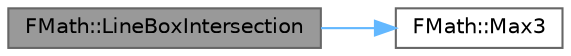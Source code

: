 digraph "FMath::LineBoxIntersection"
{
 // INTERACTIVE_SVG=YES
 // LATEX_PDF_SIZE
  bgcolor="transparent";
  edge [fontname=Helvetica,fontsize=10,labelfontname=Helvetica,labelfontsize=10];
  node [fontname=Helvetica,fontsize=10,shape=box,height=0.2,width=0.4];
  rankdir="LR";
  Node1 [id="Node000001",label="FMath::LineBoxIntersection",height=0.2,width=0.4,color="gray40", fillcolor="grey60", style="filled", fontcolor="black",tooltip="Determines whether a line intersects a box."];
  Node1 -> Node2 [id="edge1_Node000001_Node000002",color="steelblue1",style="solid",tooltip=" "];
  Node2 [id="Node000002",label="FMath::Max3",height=0.2,width=0.4,color="grey40", fillcolor="white", style="filled",URL="$dc/d20/structFMath.html#a03d3d441cd90ca07de8f22367cc54676",tooltip="Returns highest of 3 values."];
}

